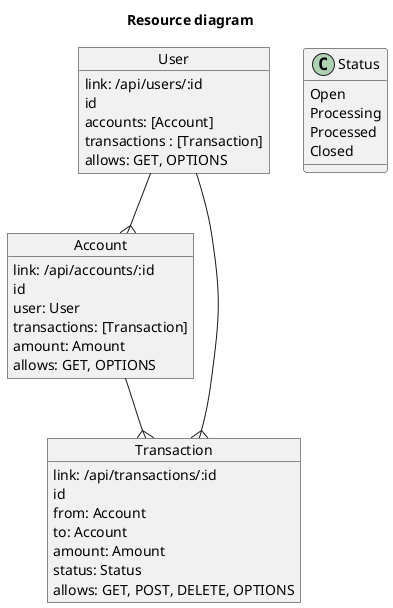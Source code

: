 @startuml
title  Resource diagram

object User {
  link: /api/users/:id
  id
  accounts: [Account]
  transactions : [Transaction]
  allows: GET, OPTIONS
}


object Account {
  link: /api/accounts/:id
  id
  user: User
  transactions: [Transaction]
  amount: Amount
  allows: GET, OPTIONS
}

object Transaction {
  link: /api/transactions/:id
  id
  from: Account
  to: Account
  amount: Amount
  status: Status
  allows: GET, POST, DELETE, OPTIONS
}

User --{ Account
User --{ Transaction

Account --{ Transaction

class Status {
  Open
  Processing
  Processed
  Closed
}

@enduml